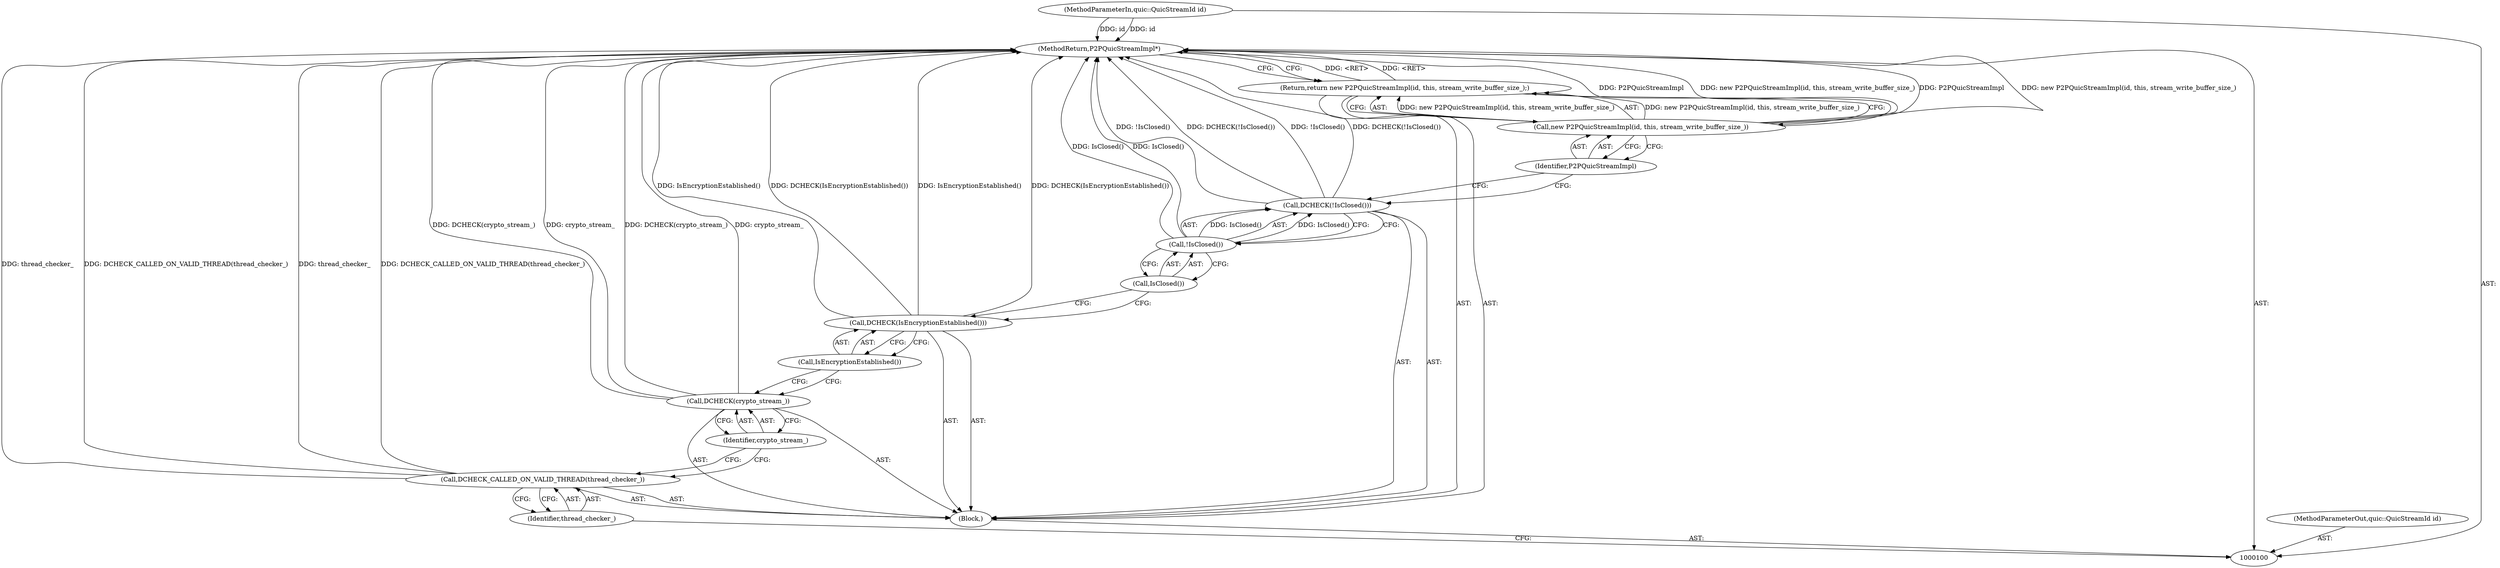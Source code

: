 digraph "0_Chrome_350f7d4b2c76950c8e7271284de84a9756b796e1_3" {
"1000115" [label="(MethodReturn,P2PQuicStreamImpl*)"];
"1000102" [label="(Block,)"];
"1000101" [label="(MethodParameterIn,quic::QuicStreamId id)"];
"1000143" [label="(MethodParameterOut,quic::QuicStreamId id)"];
"1000103" [label="(Call,DCHECK_CALLED_ON_VALID_THREAD(thread_checker_))"];
"1000104" [label="(Identifier,thread_checker_)"];
"1000106" [label="(Identifier,crypto_stream_)"];
"1000105" [label="(Call,DCHECK(crypto_stream_))"];
"1000108" [label="(Call,IsEncryptionEstablished())"];
"1000107" [label="(Call,DCHECK(IsEncryptionEstablished()))"];
"1000110" [label="(Call,!IsClosed())"];
"1000111" [label="(Call,IsClosed())"];
"1000109" [label="(Call,DCHECK(!IsClosed()))"];
"1000114" [label="(Identifier,P2PQuicStreamImpl)"];
"1000112" [label="(Return,return new P2PQuicStreamImpl(id, this, stream_write_buffer_size_);)"];
"1000113" [label="(Call,new P2PQuicStreamImpl(id, this, stream_write_buffer_size_))"];
"1000115" -> "1000100"  [label="AST: "];
"1000115" -> "1000112"  [label="CFG: "];
"1000112" -> "1000115"  [label="DDG: <RET>"];
"1000107" -> "1000115"  [label="DDG: IsEncryptionEstablished()"];
"1000107" -> "1000115"  [label="DDG: DCHECK(IsEncryptionEstablished())"];
"1000103" -> "1000115"  [label="DDG: thread_checker_"];
"1000103" -> "1000115"  [label="DDG: DCHECK_CALLED_ON_VALID_THREAD(thread_checker_)"];
"1000105" -> "1000115"  [label="DDG: DCHECK(crypto_stream_)"];
"1000105" -> "1000115"  [label="DDG: crypto_stream_"];
"1000113" -> "1000115"  [label="DDG: P2PQuicStreamImpl"];
"1000113" -> "1000115"  [label="DDG: new P2PQuicStreamImpl(id, this, stream_write_buffer_size_)"];
"1000110" -> "1000115"  [label="DDG: IsClosed()"];
"1000101" -> "1000115"  [label="DDG: id"];
"1000109" -> "1000115"  [label="DDG: !IsClosed()"];
"1000109" -> "1000115"  [label="DDG: DCHECK(!IsClosed())"];
"1000102" -> "1000100"  [label="AST: "];
"1000103" -> "1000102"  [label="AST: "];
"1000105" -> "1000102"  [label="AST: "];
"1000107" -> "1000102"  [label="AST: "];
"1000109" -> "1000102"  [label="AST: "];
"1000112" -> "1000102"  [label="AST: "];
"1000101" -> "1000100"  [label="AST: "];
"1000101" -> "1000115"  [label="DDG: id"];
"1000143" -> "1000100"  [label="AST: "];
"1000103" -> "1000102"  [label="AST: "];
"1000103" -> "1000104"  [label="CFG: "];
"1000104" -> "1000103"  [label="AST: "];
"1000106" -> "1000103"  [label="CFG: "];
"1000103" -> "1000115"  [label="DDG: thread_checker_"];
"1000103" -> "1000115"  [label="DDG: DCHECK_CALLED_ON_VALID_THREAD(thread_checker_)"];
"1000104" -> "1000103"  [label="AST: "];
"1000104" -> "1000100"  [label="CFG: "];
"1000103" -> "1000104"  [label="CFG: "];
"1000106" -> "1000105"  [label="AST: "];
"1000106" -> "1000103"  [label="CFG: "];
"1000105" -> "1000106"  [label="CFG: "];
"1000105" -> "1000102"  [label="AST: "];
"1000105" -> "1000106"  [label="CFG: "];
"1000106" -> "1000105"  [label="AST: "];
"1000108" -> "1000105"  [label="CFG: "];
"1000105" -> "1000115"  [label="DDG: DCHECK(crypto_stream_)"];
"1000105" -> "1000115"  [label="DDG: crypto_stream_"];
"1000108" -> "1000107"  [label="AST: "];
"1000108" -> "1000105"  [label="CFG: "];
"1000107" -> "1000108"  [label="CFG: "];
"1000107" -> "1000102"  [label="AST: "];
"1000107" -> "1000108"  [label="CFG: "];
"1000108" -> "1000107"  [label="AST: "];
"1000111" -> "1000107"  [label="CFG: "];
"1000107" -> "1000115"  [label="DDG: IsEncryptionEstablished()"];
"1000107" -> "1000115"  [label="DDG: DCHECK(IsEncryptionEstablished())"];
"1000110" -> "1000109"  [label="AST: "];
"1000110" -> "1000111"  [label="CFG: "];
"1000111" -> "1000110"  [label="AST: "];
"1000109" -> "1000110"  [label="CFG: "];
"1000110" -> "1000115"  [label="DDG: IsClosed()"];
"1000110" -> "1000109"  [label="DDG: IsClosed()"];
"1000111" -> "1000110"  [label="AST: "];
"1000111" -> "1000107"  [label="CFG: "];
"1000110" -> "1000111"  [label="CFG: "];
"1000109" -> "1000102"  [label="AST: "];
"1000109" -> "1000110"  [label="CFG: "];
"1000110" -> "1000109"  [label="AST: "];
"1000114" -> "1000109"  [label="CFG: "];
"1000109" -> "1000115"  [label="DDG: !IsClosed()"];
"1000109" -> "1000115"  [label="DDG: DCHECK(!IsClosed())"];
"1000110" -> "1000109"  [label="DDG: IsClosed()"];
"1000114" -> "1000113"  [label="AST: "];
"1000114" -> "1000109"  [label="CFG: "];
"1000113" -> "1000114"  [label="CFG: "];
"1000112" -> "1000102"  [label="AST: "];
"1000112" -> "1000113"  [label="CFG: "];
"1000113" -> "1000112"  [label="AST: "];
"1000115" -> "1000112"  [label="CFG: "];
"1000112" -> "1000115"  [label="DDG: <RET>"];
"1000113" -> "1000112"  [label="DDG: new P2PQuicStreamImpl(id, this, stream_write_buffer_size_)"];
"1000113" -> "1000112"  [label="AST: "];
"1000113" -> "1000114"  [label="CFG: "];
"1000114" -> "1000113"  [label="AST: "];
"1000112" -> "1000113"  [label="CFG: "];
"1000113" -> "1000115"  [label="DDG: P2PQuicStreamImpl"];
"1000113" -> "1000115"  [label="DDG: new P2PQuicStreamImpl(id, this, stream_write_buffer_size_)"];
"1000113" -> "1000112"  [label="DDG: new P2PQuicStreamImpl(id, this, stream_write_buffer_size_)"];
}
